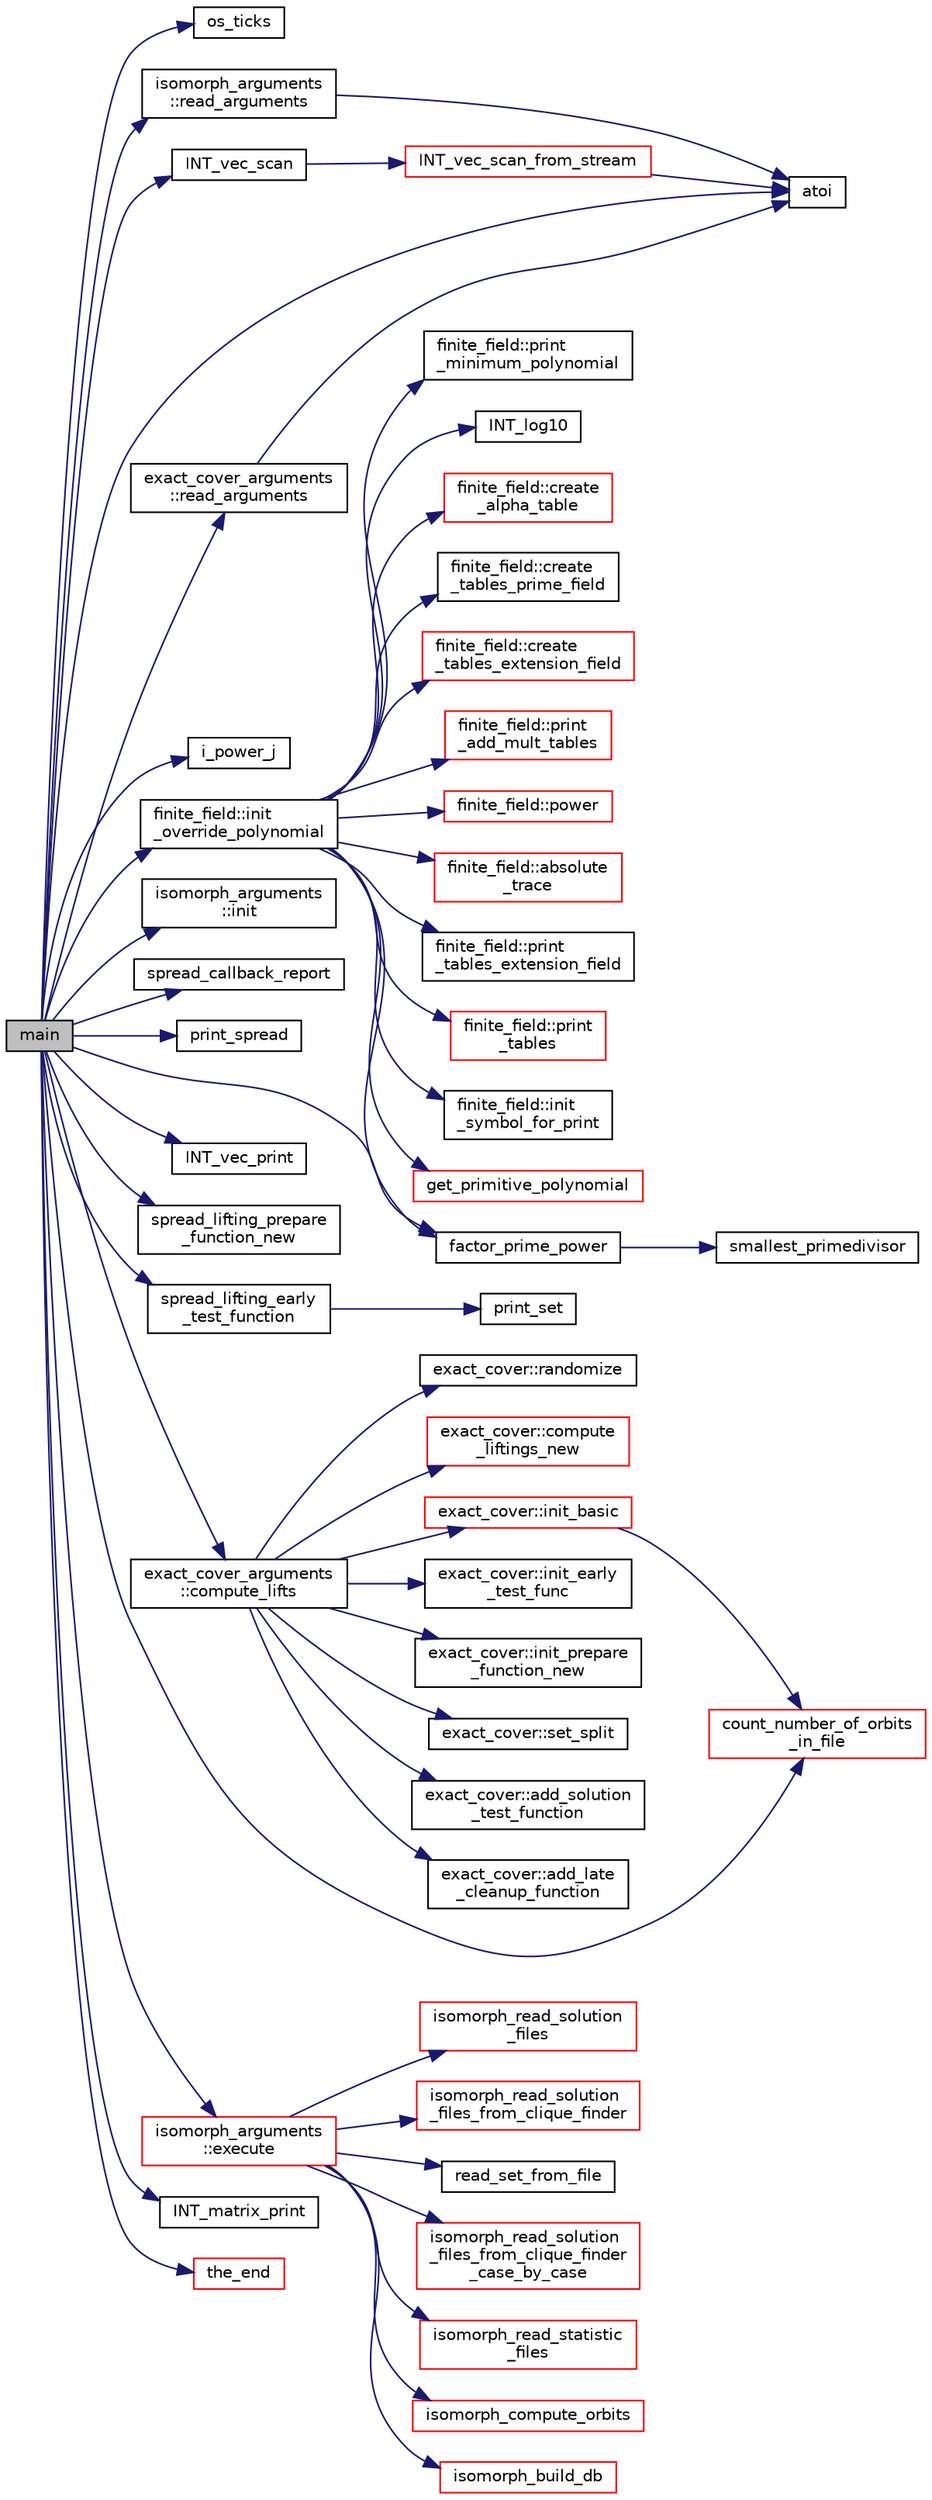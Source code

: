 digraph "main"
{
  edge [fontname="Helvetica",fontsize="10",labelfontname="Helvetica",labelfontsize="10"];
  node [fontname="Helvetica",fontsize="10",shape=record];
  rankdir="LR";
  Node0 [label="main",height=0.2,width=0.4,color="black", fillcolor="grey75", style="filled", fontcolor="black"];
  Node0 -> Node1 [color="midnightblue",fontsize="10",style="solid",fontname="Helvetica"];
  Node1 [label="os_ticks",height=0.2,width=0.4,color="black", fillcolor="white", style="filled",URL="$d5/db4/io__and__os_8h.html#a3da6d2b09e35d569adb7101dffcb5224"];
  Node0 -> Node2 [color="midnightblue",fontsize="10",style="solid",fontname="Helvetica"];
  Node2 [label="atoi",height=0.2,width=0.4,color="black", fillcolor="white", style="filled",URL="$d9/d60/discreta_8h.html#ad0ac71cbcb495289e474437d6b7d7fac"];
  Node0 -> Node3 [color="midnightblue",fontsize="10",style="solid",fontname="Helvetica"];
  Node3 [label="exact_cover_arguments\l::read_arguments",height=0.2,width=0.4,color="black", fillcolor="white", style="filled",URL="$d3/dae/classexact__cover__arguments.html#a3bd1ee047fa0b9d273f4cc8263320697"];
  Node3 -> Node2 [color="midnightblue",fontsize="10",style="solid",fontname="Helvetica"];
  Node0 -> Node4 [color="midnightblue",fontsize="10",style="solid",fontname="Helvetica"];
  Node4 [label="isomorph_arguments\l::read_arguments",height=0.2,width=0.4,color="black", fillcolor="white", style="filled",URL="$d5/de4/classisomorph__arguments.html#a0a5da0b31bb09f9a685a44070222afa2"];
  Node4 -> Node2 [color="midnightblue",fontsize="10",style="solid",fontname="Helvetica"];
  Node0 -> Node5 [color="midnightblue",fontsize="10",style="solid",fontname="Helvetica"];
  Node5 [label="factor_prime_power",height=0.2,width=0.4,color="black", fillcolor="white", style="filled",URL="$de/dc5/algebra__and__number__theory_8h.html#af87166fad1e9b91458c714e90f8cd399"];
  Node5 -> Node6 [color="midnightblue",fontsize="10",style="solid",fontname="Helvetica"];
  Node6 [label="smallest_primedivisor",height=0.2,width=0.4,color="black", fillcolor="white", style="filled",URL="$df/dda/number__theory_8_c.html#a89238384b70e5f0f19ac179ca88d468d"];
  Node0 -> Node7 [color="midnightblue",fontsize="10",style="solid",fontname="Helvetica"];
  Node7 [label="i_power_j",height=0.2,width=0.4,color="black", fillcolor="white", style="filled",URL="$de/dc5/algebra__and__number__theory_8h.html#a39b321523e8957d701618bb5cac542b5"];
  Node0 -> Node8 [color="midnightblue",fontsize="10",style="solid",fontname="Helvetica"];
  Node8 [label="finite_field::init\l_override_polynomial",height=0.2,width=0.4,color="black", fillcolor="white", style="filled",URL="$df/d5a/classfinite__field.html#a39a40b052f326a05c5a1e6b13572f3e5"];
  Node8 -> Node5 [color="midnightblue",fontsize="10",style="solid",fontname="Helvetica"];
  Node8 -> Node9 [color="midnightblue",fontsize="10",style="solid",fontname="Helvetica"];
  Node9 [label="finite_field::init\l_symbol_for_print",height=0.2,width=0.4,color="black", fillcolor="white", style="filled",URL="$df/d5a/classfinite__field.html#ac3ac8778d3162ccee0b3c5764127a92e"];
  Node8 -> Node10 [color="midnightblue",fontsize="10",style="solid",fontname="Helvetica"];
  Node10 [label="get_primitive_polynomial",height=0.2,width=0.4,color="red", fillcolor="white", style="filled",URL="$de/dc5/algebra__and__number__theory_8h.html#a208ece81c99403683f588d02defd74a7"];
  Node8 -> Node14 [color="midnightblue",fontsize="10",style="solid",fontname="Helvetica"];
  Node14 [label="finite_field::print\l_minimum_polynomial",height=0.2,width=0.4,color="black", fillcolor="white", style="filled",URL="$df/d5a/classfinite__field.html#a6d58c4c06994e9637385ff69943f13cb"];
  Node8 -> Node15 [color="midnightblue",fontsize="10",style="solid",fontname="Helvetica"];
  Node15 [label="INT_log10",height=0.2,width=0.4,color="black", fillcolor="white", style="filled",URL="$de/dc5/algebra__and__number__theory_8h.html#a98bc0a6c562370a355165d2538dac250"];
  Node8 -> Node16 [color="midnightblue",fontsize="10",style="solid",fontname="Helvetica"];
  Node16 [label="finite_field::create\l_alpha_table",height=0.2,width=0.4,color="red", fillcolor="white", style="filled",URL="$df/d5a/classfinite__field.html#a33e052044b18cf8dc31e6fbffbb1f0db"];
  Node8 -> Node20 [color="midnightblue",fontsize="10",style="solid",fontname="Helvetica"];
  Node20 [label="finite_field::create\l_tables_prime_field",height=0.2,width=0.4,color="black", fillcolor="white", style="filled",URL="$df/d5a/classfinite__field.html#a811a41cf0e334c7c05725afa19d79b7a"];
  Node8 -> Node21 [color="midnightblue",fontsize="10",style="solid",fontname="Helvetica"];
  Node21 [label="finite_field::create\l_tables_extension_field",height=0.2,width=0.4,color="red", fillcolor="white", style="filled",URL="$df/d5a/classfinite__field.html#ac5067ade796759e81d55cd3d434f8512"];
  Node8 -> Node24 [color="midnightblue",fontsize="10",style="solid",fontname="Helvetica"];
  Node24 [label="finite_field::print\l_add_mult_tables",height=0.2,width=0.4,color="red", fillcolor="white", style="filled",URL="$df/d5a/classfinite__field.html#ac4f687830f2953f9f7568c541e3e91c7"];
  Node8 -> Node26 [color="midnightblue",fontsize="10",style="solid",fontname="Helvetica"];
  Node26 [label="finite_field::power",height=0.2,width=0.4,color="red", fillcolor="white", style="filled",URL="$df/d5a/classfinite__field.html#a0437871b8f775f0b2d589188d9ad7e61"];
  Node8 -> Node28 [color="midnightblue",fontsize="10",style="solid",fontname="Helvetica"];
  Node28 [label="finite_field::absolute\l_trace",height=0.2,width=0.4,color="red", fillcolor="white", style="filled",URL="$df/d5a/classfinite__field.html#a7c479f80ec77e646db13d175fb29325f"];
  Node8 -> Node30 [color="midnightblue",fontsize="10",style="solid",fontname="Helvetica"];
  Node30 [label="finite_field::print\l_tables_extension_field",height=0.2,width=0.4,color="black", fillcolor="white", style="filled",URL="$df/d5a/classfinite__field.html#a026b98a814f71c1bfbd6905abb295ee8"];
  Node8 -> Node31 [color="midnightblue",fontsize="10",style="solid",fontname="Helvetica"];
  Node31 [label="finite_field::print\l_tables",height=0.2,width=0.4,color="red", fillcolor="white", style="filled",URL="$df/d5a/classfinite__field.html#aa0bddbd3f44fb6012a198bfc3d0551fc"];
  Node0 -> Node36 [color="midnightblue",fontsize="10",style="solid",fontname="Helvetica"];
  Node36 [label="isomorph_arguments\l::init",height=0.2,width=0.4,color="black", fillcolor="white", style="filled",URL="$d5/de4/classisomorph__arguments.html#abe91705a01029d128e336db7673e02dd"];
  Node0 -> Node37 [color="midnightblue",fontsize="10",style="solid",fontname="Helvetica"];
  Node37 [label="spread_callback_report",height=0.2,width=0.4,color="black", fillcolor="white", style="filled",URL="$db/dd4/spread2_8_c.html#ac689861ba6870c6ae0fc8ca801f0a3dc"];
  Node0 -> Node38 [color="midnightblue",fontsize="10",style="solid",fontname="Helvetica"];
  Node38 [label="print_spread",height=0.2,width=0.4,color="black", fillcolor="white", style="filled",URL="$dc/df8/spread__classify_8_c.html#aa0e4db5c780a666f7118119f8e088ffc"];
  Node0 -> Node39 [color="midnightblue",fontsize="10",style="solid",fontname="Helvetica"];
  Node39 [label="INT_vec_scan",height=0.2,width=0.4,color="black", fillcolor="white", style="filled",URL="$d5/db4/io__and__os_8h.html#a9aa706d3f0c3bb83182eed9ab9747582"];
  Node39 -> Node40 [color="midnightblue",fontsize="10",style="solid",fontname="Helvetica"];
  Node40 [label="INT_vec_scan_from_stream",height=0.2,width=0.4,color="red", fillcolor="white", style="filled",URL="$d4/d74/util_8_c.html#a7dc639ea3d5da900adb978c9322353a7"];
  Node40 -> Node2 [color="midnightblue",fontsize="10",style="solid",fontname="Helvetica"];
  Node0 -> Node42 [color="midnightblue",fontsize="10",style="solid",fontname="Helvetica"];
  Node42 [label="INT_vec_print",height=0.2,width=0.4,color="black", fillcolor="white", style="filled",URL="$df/dbf/sajeeb_8_c.html#a79a5901af0b47dd0d694109543c027fe"];
  Node0 -> Node43 [color="midnightblue",fontsize="10",style="solid",fontname="Helvetica"];
  Node43 [label="spread_lifting_prepare\l_function_new",height=0.2,width=0.4,color="black", fillcolor="white", style="filled",URL="$d7/d2e/spread_8_c.html#a029b319ab3fab6e70aaddfb3c66878b1"];
  Node0 -> Node44 [color="midnightblue",fontsize="10",style="solid",fontname="Helvetica"];
  Node44 [label="spread_lifting_early\l_test_function",height=0.2,width=0.4,color="black", fillcolor="white", style="filled",URL="$d7/d2e/spread_8_c.html#a6da3767e37411f3b375a8c5ad7f95910"];
  Node44 -> Node45 [color="midnightblue",fontsize="10",style="solid",fontname="Helvetica"];
  Node45 [label="print_set",height=0.2,width=0.4,color="black", fillcolor="white", style="filled",URL="$d0/dd1/blt_8h.html#a8c1a5fc71aea7ff31d181f0103196a24"];
  Node0 -> Node46 [color="midnightblue",fontsize="10",style="solid",fontname="Helvetica"];
  Node46 [label="exact_cover_arguments\l::compute_lifts",height=0.2,width=0.4,color="black", fillcolor="white", style="filled",URL="$d3/dae/classexact__cover__arguments.html#ab0cdb09a17201c89aa9f83bd511dbbf7"];
  Node46 -> Node47 [color="midnightblue",fontsize="10",style="solid",fontname="Helvetica"];
  Node47 [label="exact_cover::init_basic",height=0.2,width=0.4,color="red", fillcolor="white", style="filled",URL="$df/d94/classexact__cover.html#a188961cda99906946f33aea0bef3c6ce"];
  Node47 -> Node49 [color="midnightblue",fontsize="10",style="solid",fontname="Helvetica"];
  Node49 [label="count_number_of_orbits\l_in_file",height=0.2,width=0.4,color="red", fillcolor="white", style="filled",URL="$d5/db4/io__and__os_8h.html#a03fc77fe7369425fbd18f3fa587f1af5"];
  Node46 -> Node53 [color="midnightblue",fontsize="10",style="solid",fontname="Helvetica"];
  Node53 [label="exact_cover::init_early\l_test_func",height=0.2,width=0.4,color="black", fillcolor="white", style="filled",URL="$df/d94/classexact__cover.html#aee841d3e1eddaab69d4a18b025d19ca6"];
  Node46 -> Node54 [color="midnightblue",fontsize="10",style="solid",fontname="Helvetica"];
  Node54 [label="exact_cover::init_prepare\l_function_new",height=0.2,width=0.4,color="black", fillcolor="white", style="filled",URL="$df/d94/classexact__cover.html#a9e89d3f72d33e5511c2abae0b29e4cb0"];
  Node46 -> Node55 [color="midnightblue",fontsize="10",style="solid",fontname="Helvetica"];
  Node55 [label="exact_cover::set_split",height=0.2,width=0.4,color="black", fillcolor="white", style="filled",URL="$df/d94/classexact__cover.html#a931a1b03aef6d50b927380425110992f"];
  Node46 -> Node56 [color="midnightblue",fontsize="10",style="solid",fontname="Helvetica"];
  Node56 [label="exact_cover::add_solution\l_test_function",height=0.2,width=0.4,color="black", fillcolor="white", style="filled",URL="$df/d94/classexact__cover.html#a53ef396371afebb15465d243e21d3cfc"];
  Node46 -> Node57 [color="midnightblue",fontsize="10",style="solid",fontname="Helvetica"];
  Node57 [label="exact_cover::add_late\l_cleanup_function",height=0.2,width=0.4,color="black", fillcolor="white", style="filled",URL="$df/d94/classexact__cover.html#aff4169e2c7db2c98736c5d59c486a1d0"];
  Node46 -> Node58 [color="midnightblue",fontsize="10",style="solid",fontname="Helvetica"];
  Node58 [label="exact_cover::randomize",height=0.2,width=0.4,color="black", fillcolor="white", style="filled",URL="$df/d94/classexact__cover.html#a6af91d1aa0f385822708da4bbd94480f"];
  Node46 -> Node59 [color="midnightblue",fontsize="10",style="solid",fontname="Helvetica"];
  Node59 [label="exact_cover::compute\l_liftings_new",height=0.2,width=0.4,color="red", fillcolor="white", style="filled",URL="$df/d94/classexact__cover.html#a1438b5e280f85abcabeb7f68eeabb72b"];
  Node0 -> Node121 [color="midnightblue",fontsize="10",style="solid",fontname="Helvetica"];
  Node121 [label="isomorph_arguments\l::execute",height=0.2,width=0.4,color="red", fillcolor="white", style="filled",URL="$d5/de4/classisomorph__arguments.html#aa85e472d14906abdd5672dc66027583e"];
  Node121 -> Node122 [color="midnightblue",fontsize="10",style="solid",fontname="Helvetica"];
  Node122 [label="isomorph_build_db",height=0.2,width=0.4,color="red", fillcolor="white", style="filled",URL="$d9/d4d/isomorph_8h.html#a12eb18567e79a7978cb4f9e80d2055ac"];
  Node121 -> Node277 [color="midnightblue",fontsize="10",style="solid",fontname="Helvetica"];
  Node277 [label="isomorph_read_solution\l_files",height=0.2,width=0.4,color="red", fillcolor="white", style="filled",URL="$d9/d4d/isomorph_8h.html#a697da824ab34db5c830530fb3c97df24"];
  Node121 -> Node371 [color="midnightblue",fontsize="10",style="solid",fontname="Helvetica"];
  Node371 [label="isomorph_read_solution\l_files_from_clique_finder",height=0.2,width=0.4,color="red", fillcolor="white", style="filled",URL="$d9/d4d/isomorph_8h.html#ad8be067333430bfdd26c0a34549f4556"];
  Node121 -> Node379 [color="midnightblue",fontsize="10",style="solid",fontname="Helvetica"];
  Node379 [label="read_set_from_file",height=0.2,width=0.4,color="black", fillcolor="white", style="filled",URL="$df/dbf/sajeeb_8_c.html#a5de87b15d6633e4d4c78b22051fc8968"];
  Node121 -> Node380 [color="midnightblue",fontsize="10",style="solid",fontname="Helvetica"];
  Node380 [label="isomorph_read_solution\l_files_from_clique_finder\l_case_by_case",height=0.2,width=0.4,color="red", fillcolor="white", style="filled",URL="$d9/d4d/isomorph_8h.html#a2a55ab4b2df6ae83f916cf01eccdf67c"];
  Node121 -> Node386 [color="midnightblue",fontsize="10",style="solid",fontname="Helvetica"];
  Node386 [label="isomorph_read_statistic\l_files",height=0.2,width=0.4,color="red", fillcolor="white", style="filled",URL="$d9/d4d/isomorph_8h.html#a78a6ee9d7dee4708fc721374bdebfa83"];
  Node121 -> Node388 [color="midnightblue",fontsize="10",style="solid",fontname="Helvetica"];
  Node388 [label="isomorph_compute_orbits",height=0.2,width=0.4,color="red", fillcolor="white", style="filled",URL="$d9/d4d/isomorph_8h.html#a592f3efd31146c0802f59837055f904f"];
  Node0 -> Node49 [color="midnightblue",fontsize="10",style="solid",fontname="Helvetica"];
  Node0 -> Node95 [color="midnightblue",fontsize="10",style="solid",fontname="Helvetica"];
  Node95 [label="INT_matrix_print",height=0.2,width=0.4,color="black", fillcolor="white", style="filled",URL="$d5/db4/io__and__os_8h.html#afd4180a24bef3a2b584668a4eaf607ff"];
  Node0 -> Node720 [color="midnightblue",fontsize="10",style="solid",fontname="Helvetica"];
  Node720 [label="the_end",height=0.2,width=0.4,color="red", fillcolor="white", style="filled",URL="$d9/d60/discreta_8h.html#a3ebbd3ccb665a9f78deaa7408577b60c"];
}
